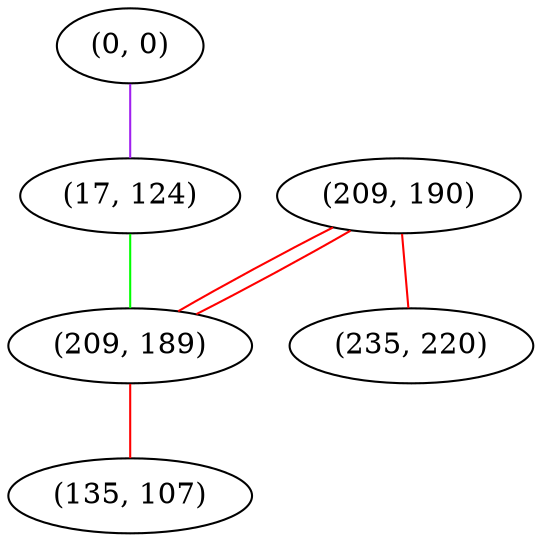 graph "" {
"(209, 190)";
"(0, 0)";
"(17, 124)";
"(209, 189)";
"(235, 220)";
"(135, 107)";
"(209, 190)" -- "(209, 189)"  [color=red, key=0, weight=1];
"(209, 190)" -- "(209, 189)"  [color=red, key=1, weight=1];
"(209, 190)" -- "(235, 220)"  [color=red, key=0, weight=1];
"(0, 0)" -- "(17, 124)"  [color=purple, key=0, weight=4];
"(17, 124)" -- "(209, 189)"  [color=green, key=0, weight=2];
"(209, 189)" -- "(135, 107)"  [color=red, key=0, weight=1];
}
